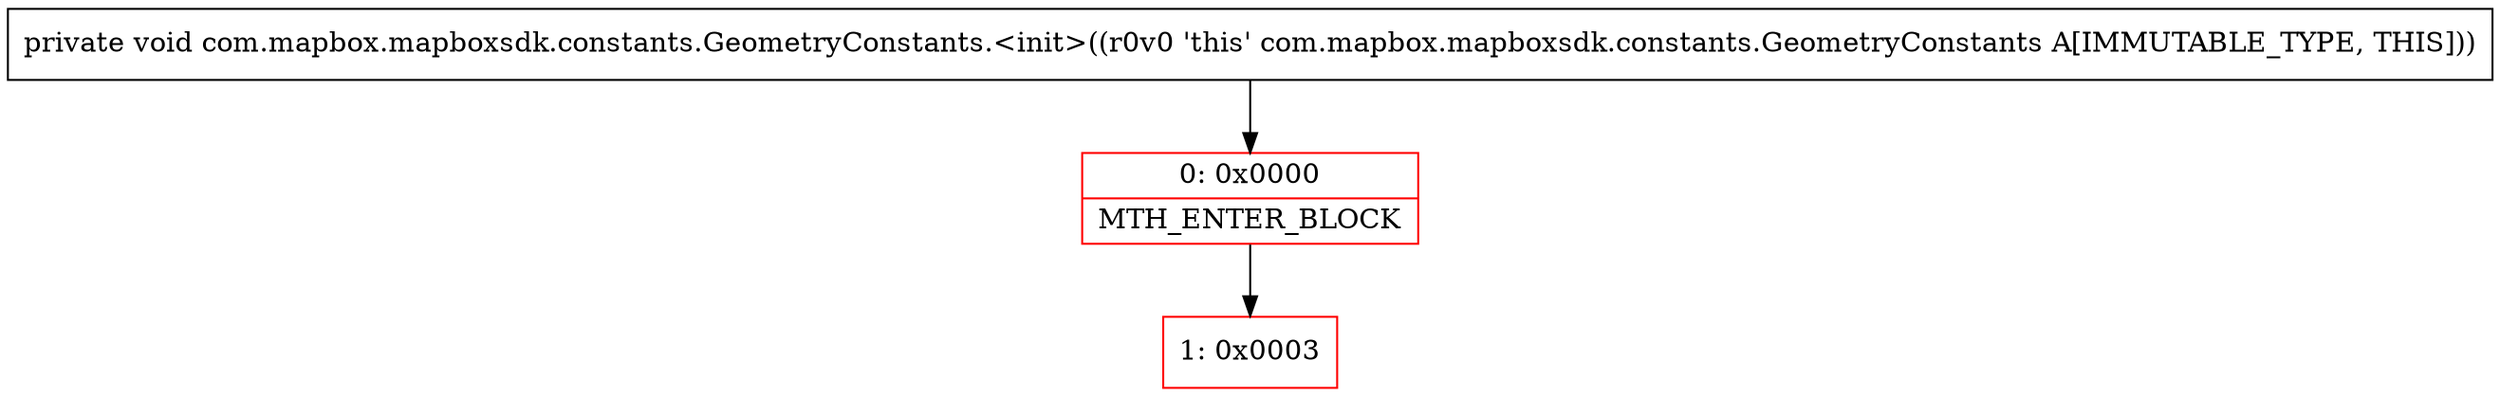 digraph "CFG forcom.mapbox.mapboxsdk.constants.GeometryConstants.\<init\>()V" {
subgraph cluster_Region_1691770170 {
label = "R(0)";
node [shape=record,color=blue];
}
Node_0 [shape=record,color=red,label="{0\:\ 0x0000|MTH_ENTER_BLOCK\l}"];
Node_1 [shape=record,color=red,label="{1\:\ 0x0003}"];
MethodNode[shape=record,label="{private void com.mapbox.mapboxsdk.constants.GeometryConstants.\<init\>((r0v0 'this' com.mapbox.mapboxsdk.constants.GeometryConstants A[IMMUTABLE_TYPE, THIS])) }"];
MethodNode -> Node_0;
Node_0 -> Node_1;
}

